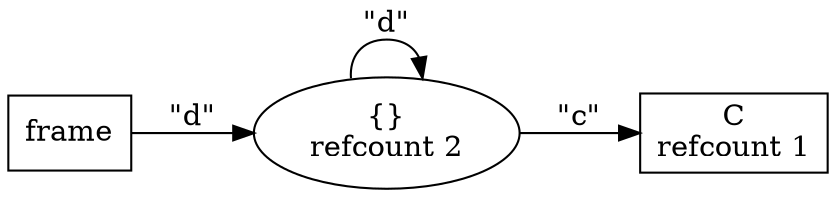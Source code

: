 digraph cycle {
    rankdir = LR
	frame [shape = rect]
	d [label = "{}\nrefcount 2"]
	frame -> d [label = "\"d\""]
    "C\nrefcount 1" [shape = rect]
	d -> "C\nrefcount 1" [label = "\"c\""]
	d -> d [label = "\"d\""]
}
